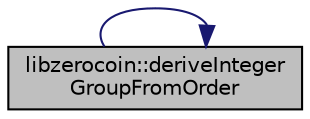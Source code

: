 digraph "libzerocoin::deriveIntegerGroupFromOrder"
{
 // LATEX_PDF_SIZE
  edge [fontname="Helvetica",fontsize="10",labelfontname="Helvetica",labelfontsize="10"];
  node [fontname="Helvetica",fontsize="10",shape=record];
  rankdir="LR";
  Node15 [label="libzerocoin::deriveInteger\lGroupFromOrder",height=0.2,width=0.4,color="black", fillcolor="grey75", style="filled", fontcolor="black",tooltip="Deterministically compute a set of group parameters with a specified order."];
  Node15 -> Node15 [color="midnightblue",fontsize="10",style="solid",fontname="Helvetica"];
}
